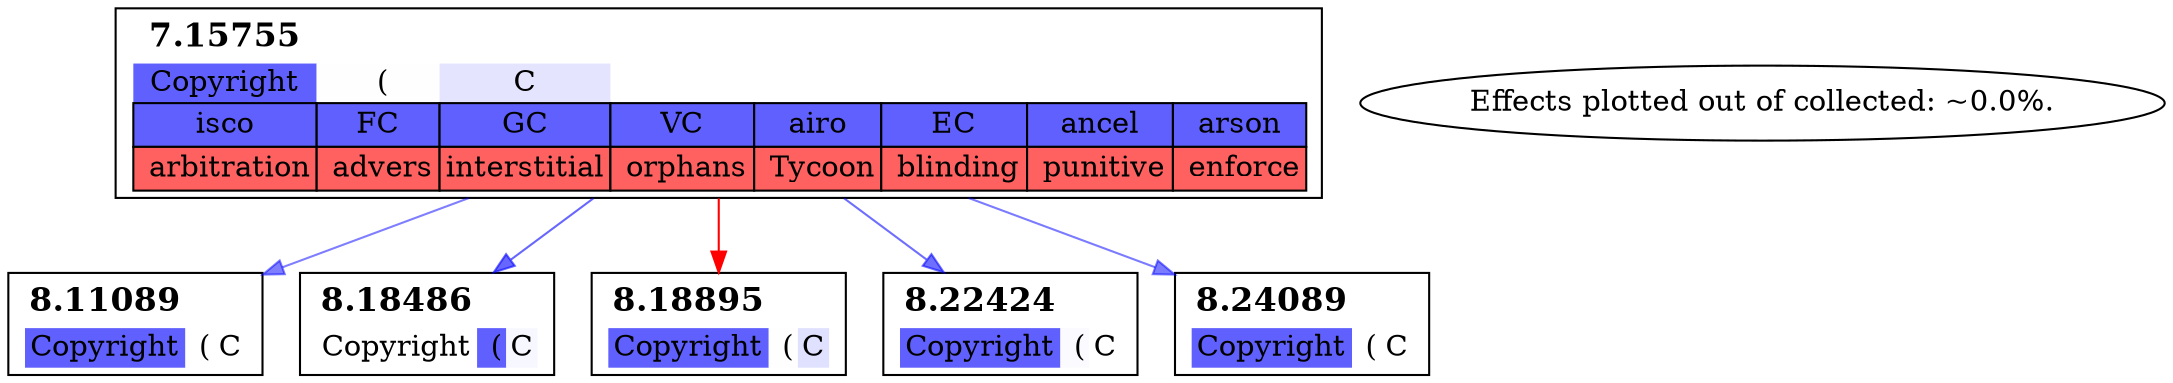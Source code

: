 strict digraph "" {
	node [label="\N"];
	7.15755	[label=<<table border="0" cellborder="0" cellspacing="0"><tr><td><font point-size="16"><b>7.15755</b></font></td></tr><tr><td bgcolor="#6060ff">Copyright</td><td bgcolor="#fefeff"> (</td><td bgcolor="#e4e4ff">C</td></tr><tr><td border="1" bgcolor="#6060ff">isco</td><td border="1" bgcolor="#6060ff">FC</td><td border="1" bgcolor="#6060ff">GC</td><td border="1" bgcolor="#6060ff">VC</td><td border="1" bgcolor="#6060ff">airo</td><td border="1" bgcolor="#6060ff">EC</td><td border="1" bgcolor="#6060ff">ancel</td><td border="1" bgcolor="#6060ff">arson</td></tr><tr><td border="1" bgcolor="#ff6060"> arbitration</td><td border="1" bgcolor="#ff6060"> advers</td><td border="1" bgcolor="#ff6060">interstitial</td><td border="1" bgcolor="#ff6060"> orphans</td><td border="1" bgcolor="#ff6060"> Tycoon</td><td border="1" bgcolor="#ff6060"> blinding</td><td border="1" bgcolor="#ff6060"> punitive</td><td border="1" bgcolor="#ff6060"> enforce</td></tr></table>>,
		shape=box];
	8.11089	[label=<<table border="0" cellborder="0" cellspacing="0"><tr><td><font point-size="16"><b>8.11089</b></font></td></tr><tr><td bgcolor="#6060ff">Copyright</td><td bgcolor="#ffffff"> (</td><td bgcolor="#ffffff">C</td></tr></table>>,
		shape=box];
	7.15755 -> 8.11089	[color="#0000ff81"];
	8.18486	[label=<<table border="0" cellborder="0" cellspacing="0"><tr><td><font point-size="16"><b>8.18486</b></font></td></tr><tr><td bgcolor="#ffffff">Copyright</td><td bgcolor="#6060ff"> (</td><td bgcolor="#f7f7ff">C</td></tr></table>>,
		shape=box];
	7.15755 -> 8.18486	[color="#0000ff98"];
	8.18895	[label=<<table border="0" cellborder="0" cellspacing="0"><tr><td><font point-size="16"><b>8.18895</b></font></td></tr><tr><td bgcolor="#6060ff">Copyright</td><td bgcolor="#fefeff"> (</td><td bgcolor="#e0e0ff">C</td></tr></table>>,
		shape=box];
	7.15755 -> 8.18895	[color="#ff0000ff"];
	8.22424	[label=<<table border="0" cellborder="0" cellspacing="0"><tr><td><font point-size="16"><b>8.22424</b></font></td></tr><tr><td bgcolor="#6060ff">Copyright</td><td bgcolor="#fbfbff"> (</td><td bgcolor="#ffffff">C</td></tr></table>>,
		shape=box];
	7.15755 -> 8.22424	[color="#0000ff91"];
	8.24089	[label=<<table border="0" cellborder="0" cellspacing="0"><tr><td><font point-size="16"><b>8.24089</b></font></td></tr><tr><td bgcolor="#6060ff">Copyright</td><td bgcolor="#ffffff"> (</td><td bgcolor="#ffffff">C</td></tr></table>>,
		shape=box];
	7.15755 -> 8.24089	[color="#0000ff84"];
	"Effects plotted out of collected: ~0.0%.";
}

